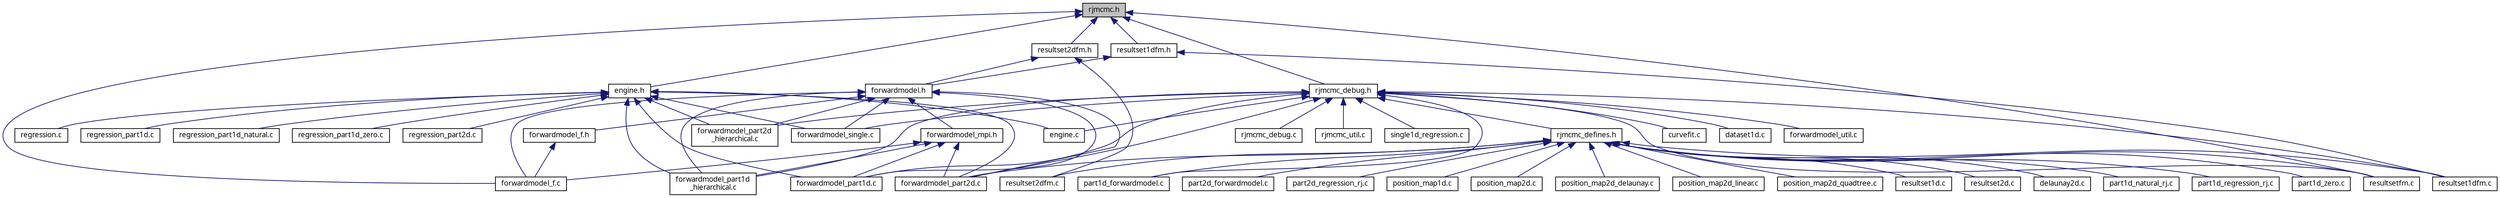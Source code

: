 digraph "rjmcmc.h"
{
  edge [fontname="FreeSans.ttf",fontsize="10",labelfontname="FreeSans.ttf",labelfontsize="10"];
  node [fontname="FreeSans.ttf",fontsize="10",shape=record];
  Node1 [label="rjmcmc.h",height=0.2,width=0.4,color="black", fillcolor="grey75", style="filled", fontcolor="black"];
  Node1 -> Node2 [dir="back",color="midnightblue",fontsize="10",style="solid",fontname="FreeSans.ttf"];
  Node2 [label="forwardmodel_f.c",height=0.2,width=0.4,color="black", fillcolor="white", style="filled",URL="$forwardmodel__f_8c.html"];
  Node1 -> Node3 [dir="back",color="midnightblue",fontsize="10",style="solid",fontname="FreeSans.ttf"];
  Node3 [label="resultsetfm.c",height=0.2,width=0.4,color="black", fillcolor="white", style="filled",URL="$resultsetfm_8c.html"];
  Node1 -> Node4 [dir="back",color="midnightblue",fontsize="10",style="solid",fontname="FreeSans.ttf"];
  Node4 [label="engine.h",height=0.2,width=0.4,color="black", fillcolor="white", style="filled",URL="$engine_8h.html"];
  Node4 -> Node5 [dir="back",color="midnightblue",fontsize="10",style="solid",fontname="FreeSans.ttf"];
  Node5 [label="engine.c",height=0.2,width=0.4,color="black", fillcolor="white", style="filled",URL="$engine_8c.html"];
  Node4 -> Node6 [dir="back",color="midnightblue",fontsize="10",style="solid",fontname="FreeSans.ttf"];
  Node6 [label="forwardmodel_part1d.c",height=0.2,width=0.4,color="black", fillcolor="white", style="filled",URL="$forwardmodel__part1d_8c.html"];
  Node4 -> Node7 [dir="back",color="midnightblue",fontsize="10",style="solid",fontname="FreeSans.ttf"];
  Node7 [label="forwardmodel_part1d\l_hierarchical.c",height=0.2,width=0.4,color="black", fillcolor="white", style="filled",URL="$forwardmodel__part1d__hierarchical_8c.html"];
  Node4 -> Node8 [dir="back",color="midnightblue",fontsize="10",style="solid",fontname="FreeSans.ttf"];
  Node8 [label="forwardmodel_part2d.c",height=0.2,width=0.4,color="black", fillcolor="white", style="filled",URL="$forwardmodel__part2d_8c.html"];
  Node4 -> Node9 [dir="back",color="midnightblue",fontsize="10",style="solid",fontname="FreeSans.ttf"];
  Node9 [label="forwardmodel_part2d\l_hierarchical.c",height=0.2,width=0.4,color="black", fillcolor="white", style="filled",URL="$forwardmodel__part2d__hierarchical_8c.html"];
  Node4 -> Node10 [dir="back",color="midnightblue",fontsize="10",style="solid",fontname="FreeSans.ttf"];
  Node10 [label="forwardmodel_single.c",height=0.2,width=0.4,color="black", fillcolor="white", style="filled",URL="$forwardmodel__single_8c.html"];
  Node4 -> Node11 [dir="back",color="midnightblue",fontsize="10",style="solid",fontname="FreeSans.ttf"];
  Node11 [label="regression.c",height=0.2,width=0.4,color="black", fillcolor="white", style="filled",URL="$regression_8c.html"];
  Node4 -> Node12 [dir="back",color="midnightblue",fontsize="10",style="solid",fontname="FreeSans.ttf"];
  Node12 [label="regression_part1d.c",height=0.2,width=0.4,color="black", fillcolor="white", style="filled",URL="$regression__part1d_8c.html"];
  Node4 -> Node13 [dir="back",color="midnightblue",fontsize="10",style="solid",fontname="FreeSans.ttf"];
  Node13 [label="regression_part1d_natural.c",height=0.2,width=0.4,color="black", fillcolor="white", style="filled",URL="$regression__part1d__natural_8c.html"];
  Node4 -> Node14 [dir="back",color="midnightblue",fontsize="10",style="solid",fontname="FreeSans.ttf"];
  Node14 [label="regression_part1d_zero.c",height=0.2,width=0.4,color="black", fillcolor="white", style="filled",URL="$regression__part1d__zero_8c.html"];
  Node4 -> Node15 [dir="back",color="midnightblue",fontsize="10",style="solid",fontname="FreeSans.ttf"];
  Node15 [label="regression_part2d.c",height=0.2,width=0.4,color="black", fillcolor="white", style="filled",URL="$regression__part2d_8c.html"];
  Node1 -> Node16 [dir="back",color="midnightblue",fontsize="10",style="solid",fontname="FreeSans.ttf"];
  Node16 [label="resultset1dfm.h",height=0.2,width=0.4,color="black", fillcolor="white", style="filled",URL="$resultset1dfm_8h.html"];
  Node16 -> Node17 [dir="back",color="midnightblue",fontsize="10",style="solid",fontname="FreeSans.ttf"];
  Node17 [label="resultset1dfm.c",height=0.2,width=0.4,color="black", fillcolor="white", style="filled",URL="$resultset1dfm_8c.html"];
  Node16 -> Node18 [dir="back",color="midnightblue",fontsize="10",style="solid",fontname="FreeSans.ttf"];
  Node18 [label="forwardmodel.h",height=0.2,width=0.4,color="black", fillcolor="white", style="filled",URL="$forwardmodel_8h.html",tooltip="Simple Forward Model Routines. "];
  Node18 -> Node2 [dir="back",color="midnightblue",fontsize="10",style="solid",fontname="FreeSans.ttf"];
  Node18 -> Node6 [dir="back",color="midnightblue",fontsize="10",style="solid",fontname="FreeSans.ttf"];
  Node18 -> Node7 [dir="back",color="midnightblue",fontsize="10",style="solid",fontname="FreeSans.ttf"];
  Node18 -> Node8 [dir="back",color="midnightblue",fontsize="10",style="solid",fontname="FreeSans.ttf"];
  Node18 -> Node9 [dir="back",color="midnightblue",fontsize="10",style="solid",fontname="FreeSans.ttf"];
  Node18 -> Node10 [dir="back",color="midnightblue",fontsize="10",style="solid",fontname="FreeSans.ttf"];
  Node18 -> Node19 [dir="back",color="midnightblue",fontsize="10",style="solid",fontname="FreeSans.ttf"];
  Node19 [label="forwardmodel_f.h",height=0.2,width=0.4,color="black", fillcolor="white", style="filled",URL="$forwardmodel__f_8h.html"];
  Node19 -> Node2 [dir="back",color="midnightblue",fontsize="10",style="solid",fontname="FreeSans.ttf"];
  Node18 -> Node20 [dir="back",color="midnightblue",fontsize="10",style="solid",fontname="FreeSans.ttf"];
  Node20 [label="forwardmodel_mpi.h",height=0.2,width=0.4,color="black", fillcolor="white", style="filled",URL="$forwardmodel__mpi_8h.html"];
  Node20 -> Node2 [dir="back",color="midnightblue",fontsize="10",style="solid",fontname="FreeSans.ttf"];
  Node20 -> Node6 [dir="back",color="midnightblue",fontsize="10",style="solid",fontname="FreeSans.ttf"];
  Node20 -> Node7 [dir="back",color="midnightblue",fontsize="10",style="solid",fontname="FreeSans.ttf"];
  Node20 -> Node8 [dir="back",color="midnightblue",fontsize="10",style="solid",fontname="FreeSans.ttf"];
  Node1 -> Node21 [dir="back",color="midnightblue",fontsize="10",style="solid",fontname="FreeSans.ttf"];
  Node21 [label="resultset2dfm.h",height=0.2,width=0.4,color="black", fillcolor="white", style="filled",URL="$resultset2dfm_8h.html"];
  Node21 -> Node22 [dir="back",color="midnightblue",fontsize="10",style="solid",fontname="FreeSans.ttf"];
  Node22 [label="resultset2dfm.c",height=0.2,width=0.4,color="black", fillcolor="white", style="filled",URL="$resultset2dfm_8c.html"];
  Node21 -> Node18 [dir="back",color="midnightblue",fontsize="10",style="solid",fontname="FreeSans.ttf"];
  Node1 -> Node23 [dir="back",color="midnightblue",fontsize="10",style="solid",fontname="FreeSans.ttf"];
  Node23 [label="rjmcmc_debug.h",height=0.2,width=0.4,color="black", fillcolor="white", style="filled",URL="$rjmcmc__debug_8h.html"];
  Node23 -> Node24 [dir="back",color="midnightblue",fontsize="10",style="solid",fontname="FreeSans.ttf"];
  Node24 [label="curvefit.c",height=0.2,width=0.4,color="black", fillcolor="white", style="filled",URL="$curvefit_8c.html"];
  Node23 -> Node25 [dir="back",color="midnightblue",fontsize="10",style="solid",fontname="FreeSans.ttf"];
  Node25 [label="dataset1d.c",height=0.2,width=0.4,color="black", fillcolor="white", style="filled",URL="$dataset1d_8c.html"];
  Node23 -> Node5 [dir="back",color="midnightblue",fontsize="10",style="solid",fontname="FreeSans.ttf"];
  Node23 -> Node6 [dir="back",color="midnightblue",fontsize="10",style="solid",fontname="FreeSans.ttf"];
  Node23 -> Node7 [dir="back",color="midnightblue",fontsize="10",style="solid",fontname="FreeSans.ttf"];
  Node23 -> Node8 [dir="back",color="midnightblue",fontsize="10",style="solid",fontname="FreeSans.ttf"];
  Node23 -> Node9 [dir="back",color="midnightblue",fontsize="10",style="solid",fontname="FreeSans.ttf"];
  Node23 -> Node10 [dir="back",color="midnightblue",fontsize="10",style="solid",fontname="FreeSans.ttf"];
  Node23 -> Node26 [dir="back",color="midnightblue",fontsize="10",style="solid",fontname="FreeSans.ttf"];
  Node26 [label="forwardmodel_util.c",height=0.2,width=0.4,color="black", fillcolor="white", style="filled",URL="$forwardmodel__util_8c.html"];
  Node23 -> Node27 [dir="back",color="midnightblue",fontsize="10",style="solid",fontname="FreeSans.ttf"];
  Node27 [label="part1d_forwardmodel.c",height=0.2,width=0.4,color="black", fillcolor="white", style="filled",URL="$part1d__forwardmodel_8c.html"];
  Node23 -> Node17 [dir="back",color="midnightblue",fontsize="10",style="solid",fontname="FreeSans.ttf"];
  Node23 -> Node3 [dir="back",color="midnightblue",fontsize="10",style="solid",fontname="FreeSans.ttf"];
  Node23 -> Node28 [dir="back",color="midnightblue",fontsize="10",style="solid",fontname="FreeSans.ttf"];
  Node28 [label="rjmcmc_debug.c",height=0.2,width=0.4,color="black", fillcolor="white", style="filled",URL="$rjmcmc__debug_8c.html"];
  Node23 -> Node29 [dir="back",color="midnightblue",fontsize="10",style="solid",fontname="FreeSans.ttf"];
  Node29 [label="rjmcmc_util.c",height=0.2,width=0.4,color="black", fillcolor="white", style="filled",URL="$rjmcmc__util_8c.html"];
  Node23 -> Node30 [dir="back",color="midnightblue",fontsize="10",style="solid",fontname="FreeSans.ttf"];
  Node30 [label="single1d_regression.c",height=0.2,width=0.4,color="black", fillcolor="white", style="filled",URL="$single1d__regression_8c.html"];
  Node23 -> Node31 [dir="back",color="midnightblue",fontsize="10",style="solid",fontname="FreeSans.ttf"];
  Node31 [label="rjmcmc_defines.h",height=0.2,width=0.4,color="black", fillcolor="white", style="filled",URL="$rjmcmc__defines_8h.html"];
  Node31 -> Node32 [dir="back",color="midnightblue",fontsize="10",style="solid",fontname="FreeSans.ttf"];
  Node32 [label="delaunay2d.c",height=0.2,width=0.4,color="black", fillcolor="white", style="filled",URL="$delaunay2d_8c.html"];
  Node31 -> Node8 [dir="back",color="midnightblue",fontsize="10",style="solid",fontname="FreeSans.ttf"];
  Node31 -> Node27 [dir="back",color="midnightblue",fontsize="10",style="solid",fontname="FreeSans.ttf"];
  Node31 -> Node33 [dir="back",color="midnightblue",fontsize="10",style="solid",fontname="FreeSans.ttf"];
  Node33 [label="part1d_natural_rj.c",height=0.2,width=0.4,color="black", fillcolor="white", style="filled",URL="$part1d__natural__rj_8c.html"];
  Node31 -> Node34 [dir="back",color="midnightblue",fontsize="10",style="solid",fontname="FreeSans.ttf"];
  Node34 [label="part1d_regression_rj.c",height=0.2,width=0.4,color="black", fillcolor="white", style="filled",URL="$part1d__regression__rj_8c.html"];
  Node31 -> Node35 [dir="back",color="midnightblue",fontsize="10",style="solid",fontname="FreeSans.ttf"];
  Node35 [label="part1d_zero.c",height=0.2,width=0.4,color="black", fillcolor="white", style="filled",URL="$part1d__zero_8c.html"];
  Node31 -> Node36 [dir="back",color="midnightblue",fontsize="10",style="solid",fontname="FreeSans.ttf"];
  Node36 [label="part2d_forwardmodel.c",height=0.2,width=0.4,color="black", fillcolor="white", style="filled",URL="$part2d__forwardmodel_8c.html"];
  Node31 -> Node37 [dir="back",color="midnightblue",fontsize="10",style="solid",fontname="FreeSans.ttf"];
  Node37 [label="part2d_regression_rj.c",height=0.2,width=0.4,color="black", fillcolor="white", style="filled",URL="$part2d__regression__rj_8c.html"];
  Node31 -> Node38 [dir="back",color="midnightblue",fontsize="10",style="solid",fontname="FreeSans.ttf"];
  Node38 [label="position_map1d.c",height=0.2,width=0.4,color="black", fillcolor="white", style="filled",URL="$position__map1d_8c.html"];
  Node31 -> Node39 [dir="back",color="midnightblue",fontsize="10",style="solid",fontname="FreeSans.ttf"];
  Node39 [label="position_map2d.c",height=0.2,width=0.4,color="black", fillcolor="white", style="filled",URL="$position__map2d_8c.html"];
  Node31 -> Node40 [dir="back",color="midnightblue",fontsize="10",style="solid",fontname="FreeSans.ttf"];
  Node40 [label="position_map2d_delaunay.c",height=0.2,width=0.4,color="black", fillcolor="white", style="filled",URL="$position__map2d__delaunay_8c.html"];
  Node31 -> Node41 [dir="back",color="midnightblue",fontsize="10",style="solid",fontname="FreeSans.ttf"];
  Node41 [label="position_map2d_linear.c",height=0.2,width=0.4,color="black", fillcolor="white", style="filled",URL="$position__map2d__linear_8c.html"];
  Node31 -> Node42 [dir="back",color="midnightblue",fontsize="10",style="solid",fontname="FreeSans.ttf"];
  Node42 [label="position_map2d_quadtree.c",height=0.2,width=0.4,color="black", fillcolor="white", style="filled",URL="$position__map2d__quadtree_8c.html"];
  Node31 -> Node43 [dir="back",color="midnightblue",fontsize="10",style="solid",fontname="FreeSans.ttf"];
  Node43 [label="resultset1d.c",height=0.2,width=0.4,color="black", fillcolor="white", style="filled",URL="$resultset1d_8c.html"];
  Node31 -> Node17 [dir="back",color="midnightblue",fontsize="10",style="solid",fontname="FreeSans.ttf"];
  Node31 -> Node44 [dir="back",color="midnightblue",fontsize="10",style="solid",fontname="FreeSans.ttf"];
  Node44 [label="resultset2d.c",height=0.2,width=0.4,color="black", fillcolor="white", style="filled",URL="$resultset2d_8c.html"];
  Node31 -> Node22 [dir="back",color="midnightblue",fontsize="10",style="solid",fontname="FreeSans.ttf"];
  Node31 -> Node3 [dir="back",color="midnightblue",fontsize="10",style="solid",fontname="FreeSans.ttf"];
}
